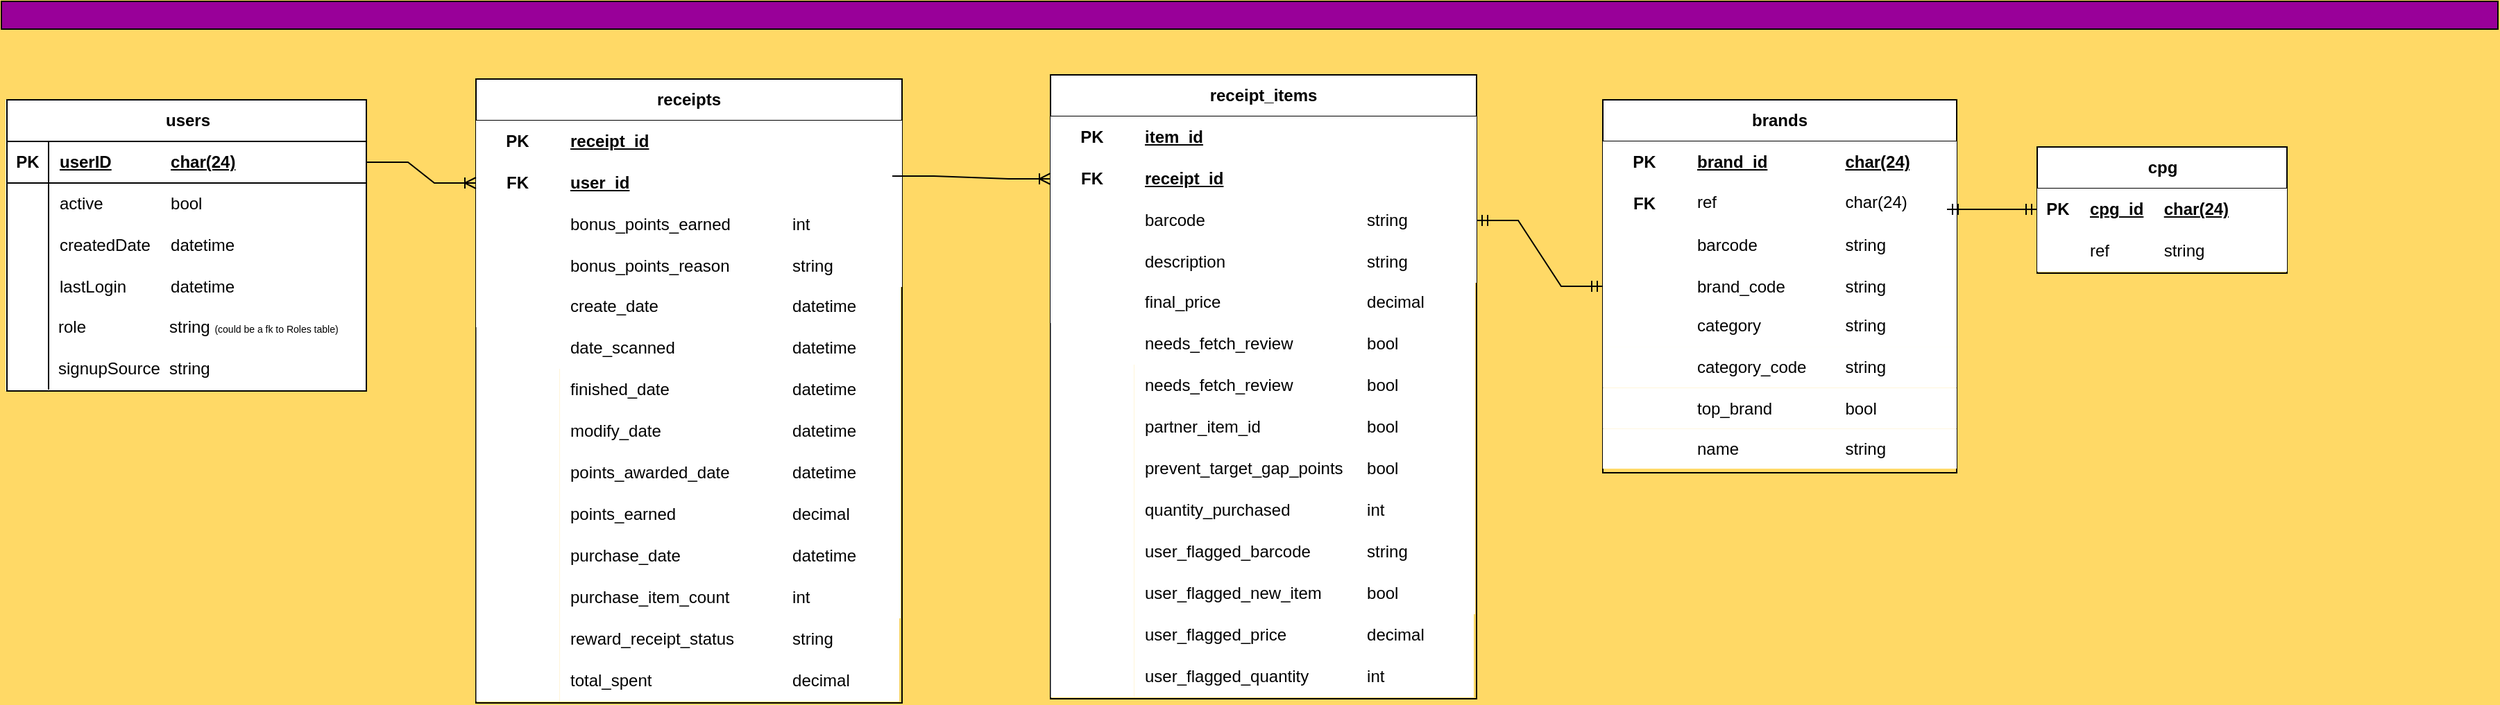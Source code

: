 <mxfile version="25.0.2">
  <diagram name="Page-1" id="ownZ3x-sX1TWKuZHaSBG">
    <mxGraphModel dx="1640" dy="1193" grid="0" gridSize="10" guides="1" tooltips="1" connect="1" arrows="1" fold="1" page="1" pageScale="1" pageWidth="300" pageHeight="200" background="#FFD966" math="0" shadow="0">
      <root>
        <mxCell id="0" />
        <mxCell id="1" parent="0" />
        <mxCell id="zV2Yj9LvBtoQlZ7fJhB_-123" value="" style="group;fillColor=default;" vertex="1" connectable="0" parent="1">
          <mxGeometry x="21" y="-129" width="260" height="210" as="geometry" />
        </mxCell>
        <mxCell id="zV2Yj9LvBtoQlZ7fJhB_-92" value="users" style="shape=table;startSize=30;container=1;collapsible=1;childLayout=tableLayout;fixedRows=1;rowLines=0;fontStyle=1;align=center;resizeLast=1;html=1;" vertex="1" parent="zV2Yj9LvBtoQlZ7fJhB_-123">
          <mxGeometry x="1" width="259" height="210" as="geometry" />
        </mxCell>
        <mxCell id="zV2Yj9LvBtoQlZ7fJhB_-93" value="" style="shape=tableRow;horizontal=0;startSize=0;swimlaneHead=0;swimlaneBody=0;fillColor=none;collapsible=0;dropTarget=0;points=[[0,0.5],[1,0.5]];portConstraint=eastwest;top=0;left=0;right=0;bottom=1;" vertex="1" parent="zV2Yj9LvBtoQlZ7fJhB_-92">
          <mxGeometry y="30" width="259" height="30" as="geometry" />
        </mxCell>
        <mxCell id="zV2Yj9LvBtoQlZ7fJhB_-94" value="PK" style="shape=partialRectangle;connectable=0;fillColor=none;top=0;left=0;bottom=0;right=0;fontStyle=1;overflow=hidden;whiteSpace=wrap;html=1;" vertex="1" parent="zV2Yj9LvBtoQlZ7fJhB_-93">
          <mxGeometry width="30" height="30" as="geometry">
            <mxRectangle width="30" height="30" as="alternateBounds" />
          </mxGeometry>
        </mxCell>
        <mxCell id="zV2Yj9LvBtoQlZ7fJhB_-95" value="userID&lt;span style=&quot;white-space: pre;&quot;&gt;&#x9;&lt;/span&gt;&lt;span style=&quot;white-space: pre;&quot;&gt;&#x9;&lt;/span&gt;char(24)" style="shape=partialRectangle;connectable=0;fillColor=none;top=0;left=0;bottom=0;right=0;align=left;spacingLeft=6;fontStyle=5;overflow=hidden;whiteSpace=wrap;html=1;" vertex="1" parent="zV2Yj9LvBtoQlZ7fJhB_-93">
          <mxGeometry x="30" width="229" height="30" as="geometry">
            <mxRectangle width="229" height="30" as="alternateBounds" />
          </mxGeometry>
        </mxCell>
        <mxCell id="zV2Yj9LvBtoQlZ7fJhB_-96" value="" style="shape=tableRow;horizontal=0;startSize=0;swimlaneHead=0;swimlaneBody=0;fillColor=none;collapsible=0;dropTarget=0;points=[[0,0.5],[1,0.5]];portConstraint=eastwest;top=0;left=0;right=0;bottom=0;" vertex="1" parent="zV2Yj9LvBtoQlZ7fJhB_-92">
          <mxGeometry y="60" width="259" height="30" as="geometry" />
        </mxCell>
        <mxCell id="zV2Yj9LvBtoQlZ7fJhB_-97" value="" style="shape=partialRectangle;connectable=0;fillColor=none;top=0;left=0;bottom=0;right=0;editable=1;overflow=hidden;whiteSpace=wrap;html=1;" vertex="1" parent="zV2Yj9LvBtoQlZ7fJhB_-96">
          <mxGeometry width="30" height="30" as="geometry">
            <mxRectangle width="30" height="30" as="alternateBounds" />
          </mxGeometry>
        </mxCell>
        <mxCell id="zV2Yj9LvBtoQlZ7fJhB_-98" value="active&lt;span style=&quot;white-space: pre;&quot;&gt;&#x9;&lt;/span&gt;&lt;span style=&quot;white-space: pre;&quot;&gt;&#x9;&lt;/span&gt;bool" style="shape=partialRectangle;connectable=0;fillColor=none;top=0;left=0;bottom=0;right=0;align=left;spacingLeft=6;overflow=hidden;whiteSpace=wrap;html=1;" vertex="1" parent="zV2Yj9LvBtoQlZ7fJhB_-96">
          <mxGeometry x="30" width="229" height="30" as="geometry">
            <mxRectangle width="229" height="30" as="alternateBounds" />
          </mxGeometry>
        </mxCell>
        <mxCell id="zV2Yj9LvBtoQlZ7fJhB_-99" value="" style="shape=tableRow;horizontal=0;startSize=0;swimlaneHead=0;swimlaneBody=0;fillColor=none;collapsible=0;dropTarget=0;points=[[0,0.5],[1,0.5]];portConstraint=eastwest;top=0;left=0;right=0;bottom=0;" vertex="1" parent="zV2Yj9LvBtoQlZ7fJhB_-92">
          <mxGeometry y="90" width="259" height="30" as="geometry" />
        </mxCell>
        <mxCell id="zV2Yj9LvBtoQlZ7fJhB_-100" value="" style="shape=partialRectangle;connectable=0;fillColor=none;top=0;left=0;bottom=0;right=0;editable=1;overflow=hidden;whiteSpace=wrap;html=1;" vertex="1" parent="zV2Yj9LvBtoQlZ7fJhB_-99">
          <mxGeometry width="30" height="30" as="geometry">
            <mxRectangle width="30" height="30" as="alternateBounds" />
          </mxGeometry>
        </mxCell>
        <mxCell id="zV2Yj9LvBtoQlZ7fJhB_-101" value="createdDate&lt;span style=&quot;white-space: pre;&quot;&gt;&#x9;&lt;/span&gt;datetime" style="shape=partialRectangle;connectable=0;fillColor=none;top=0;left=0;bottom=0;right=0;align=left;spacingLeft=6;overflow=hidden;whiteSpace=wrap;html=1;" vertex="1" parent="zV2Yj9LvBtoQlZ7fJhB_-99">
          <mxGeometry x="30" width="229" height="30" as="geometry">
            <mxRectangle width="229" height="30" as="alternateBounds" />
          </mxGeometry>
        </mxCell>
        <mxCell id="zV2Yj9LvBtoQlZ7fJhB_-102" value="" style="shape=tableRow;horizontal=0;startSize=0;swimlaneHead=0;swimlaneBody=0;fillColor=none;collapsible=0;dropTarget=0;points=[[0,0.5],[1,0.5]];portConstraint=eastwest;top=0;left=0;right=0;bottom=0;" vertex="1" parent="zV2Yj9LvBtoQlZ7fJhB_-92">
          <mxGeometry y="120" width="259" height="30" as="geometry" />
        </mxCell>
        <mxCell id="zV2Yj9LvBtoQlZ7fJhB_-103" value="" style="shape=partialRectangle;connectable=0;fillColor=none;top=0;left=0;bottom=0;right=0;editable=1;overflow=hidden;whiteSpace=wrap;html=1;" vertex="1" parent="zV2Yj9LvBtoQlZ7fJhB_-102">
          <mxGeometry width="30" height="30" as="geometry">
            <mxRectangle width="30" height="30" as="alternateBounds" />
          </mxGeometry>
        </mxCell>
        <mxCell id="zV2Yj9LvBtoQlZ7fJhB_-104" value="lastLogin&lt;span style=&quot;white-space: pre;&quot;&gt;&#x9;&lt;/span&gt;&lt;span style=&quot;white-space: pre;&quot;&gt;&#x9;&lt;/span&gt;datetime" style="shape=partialRectangle;connectable=0;fillColor=none;top=0;left=0;bottom=0;right=0;align=left;spacingLeft=6;overflow=hidden;whiteSpace=wrap;html=1;" vertex="1" parent="zV2Yj9LvBtoQlZ7fJhB_-102">
          <mxGeometry x="30" width="229" height="30" as="geometry">
            <mxRectangle width="229" height="30" as="alternateBounds" />
          </mxGeometry>
        </mxCell>
        <mxCell id="zV2Yj9LvBtoQlZ7fJhB_-105" value="" style="shape=partialRectangle;connectable=0;fillColor=none;top=0;left=0;bottom=0;right=0;editable=1;overflow=hidden;whiteSpace=wrap;html=1;" vertex="1" parent="zV2Yj9LvBtoQlZ7fJhB_-123">
          <mxGeometry y="149" width="30" height="30" as="geometry">
            <mxRectangle width="30" height="30" as="alternateBounds" />
          </mxGeometry>
        </mxCell>
        <mxCell id="zV2Yj9LvBtoQlZ7fJhB_-106" value="role&lt;span style=&quot;white-space: pre;&quot;&gt;&#x9;&lt;/span&gt;&lt;span style=&quot;white-space: pre;&quot;&gt;&#x9;&lt;/span&gt;&lt;span style=&quot;white-space: pre;&quot;&gt;&#x9;&lt;/span&gt;string &lt;font style=&quot;font-size: 7px;&quot;&gt;(could be a fk to Roles table)&lt;/font&gt;" style="shape=partialRectangle;connectable=0;fillColor=none;top=0;left=0;bottom=0;right=0;align=left;spacingLeft=6;overflow=hidden;whiteSpace=wrap;html=1;" vertex="1" parent="zV2Yj9LvBtoQlZ7fJhB_-123">
          <mxGeometry x="30" y="149" width="220" height="30" as="geometry">
            <mxRectangle width="150" height="30" as="alternateBounds" />
          </mxGeometry>
        </mxCell>
        <mxCell id="zV2Yj9LvBtoQlZ7fJhB_-107" value="" style="shape=partialRectangle;connectable=0;fillColor=none;top=0;left=0;bottom=0;right=0;editable=1;overflow=hidden;whiteSpace=wrap;html=1;" vertex="1" parent="zV2Yj9LvBtoQlZ7fJhB_-123">
          <mxGeometry y="179" width="30" height="30" as="geometry">
            <mxRectangle width="30" height="30" as="alternateBounds" />
          </mxGeometry>
        </mxCell>
        <mxCell id="zV2Yj9LvBtoQlZ7fJhB_-108" value="signupSource&lt;span style=&quot;white-space: pre;&quot;&gt;&#x9;&lt;/span&gt;string" style="shape=partialRectangle;connectable=0;fillColor=none;top=0;left=0;bottom=0;right=0;align=left;spacingLeft=6;overflow=hidden;whiteSpace=wrap;html=1;" vertex="1" parent="zV2Yj9LvBtoQlZ7fJhB_-123">
          <mxGeometry x="30" y="179" width="150" height="30" as="geometry">
            <mxRectangle width="150" height="30" as="alternateBounds" />
          </mxGeometry>
        </mxCell>
        <mxCell id="zV2Yj9LvBtoQlZ7fJhB_-117" value="" style="line;strokeWidth=1;rotatable=0;dashed=0;labelPosition=right;align=left;verticalAlign=middle;spacingTop=0;spacingLeft=6;points=[];portConstraint=eastwest;direction=south;" vertex="1" parent="zV2Yj9LvBtoQlZ7fJhB_-123">
          <mxGeometry x="20" y="134" width="22" height="75" as="geometry" />
        </mxCell>
        <mxCell id="zV2Yj9LvBtoQlZ7fJhB_-125" value="" style="rounded=0;whiteSpace=wrap;html=1;fillColor=#990099;" vertex="1" parent="1">
          <mxGeometry x="18" y="-200" width="1799" height="20" as="geometry" />
        </mxCell>
        <mxCell id="zV2Yj9LvBtoQlZ7fJhB_-197" value="" style="group" vertex="1" connectable="0" parent="1">
          <mxGeometry x="774" y="-147" width="307" height="450" as="geometry" />
        </mxCell>
        <mxCell id="zV2Yj9LvBtoQlZ7fJhB_-21" value="receipt_items" style="shape=table;startSize=30;container=1;collapsible=1;childLayout=tableLayout;fixedRows=1;rowLines=0;fontStyle=1;align=center;resizeLast=1;html=1;whiteSpace=wrap;fillColor=default;" vertex="1" parent="zV2Yj9LvBtoQlZ7fJhB_-197">
          <mxGeometry width="307" height="450" as="geometry" />
        </mxCell>
        <mxCell id="zV2Yj9LvBtoQlZ7fJhB_-22" value="" style="shape=tableRow;horizontal=0;startSize=0;swimlaneHead=0;swimlaneBody=0;fillColor=none;collapsible=0;dropTarget=0;points=[[0,0.5],[1,0.5]];portConstraint=eastwest;top=0;left=0;right=0;bottom=0;html=1;" vertex="1" parent="zV2Yj9LvBtoQlZ7fJhB_-21">
          <mxGeometry y="30" width="307" height="30" as="geometry" />
        </mxCell>
        <mxCell id="zV2Yj9LvBtoQlZ7fJhB_-23" value="PK" style="shape=partialRectangle;connectable=0;fillColor=default;top=0;left=0;bottom=0;right=0;fontStyle=1;overflow=hidden;html=1;whiteSpace=wrap;" vertex="1" parent="zV2Yj9LvBtoQlZ7fJhB_-22">
          <mxGeometry width="60" height="30" as="geometry">
            <mxRectangle width="60" height="30" as="alternateBounds" />
          </mxGeometry>
        </mxCell>
        <mxCell id="zV2Yj9LvBtoQlZ7fJhB_-24" value="item_id" style="shape=partialRectangle;connectable=0;fillColor=default;top=0;left=0;bottom=0;right=0;align=left;spacingLeft=6;fontStyle=5;overflow=hidden;html=1;whiteSpace=wrap;" vertex="1" parent="zV2Yj9LvBtoQlZ7fJhB_-22">
          <mxGeometry x="60" width="247" height="30" as="geometry">
            <mxRectangle width="247" height="30" as="alternateBounds" />
          </mxGeometry>
        </mxCell>
        <mxCell id="zV2Yj9LvBtoQlZ7fJhB_-25" value="" style="shape=tableRow;horizontal=0;startSize=0;swimlaneHead=0;swimlaneBody=0;fillColor=none;collapsible=0;dropTarget=0;points=[[0,0.5],[1,0.5]];portConstraint=eastwest;top=0;left=0;right=0;bottom=1;html=1;" vertex="1" parent="zV2Yj9LvBtoQlZ7fJhB_-21">
          <mxGeometry y="60" width="307" height="30" as="geometry" />
        </mxCell>
        <mxCell id="zV2Yj9LvBtoQlZ7fJhB_-26" value="FK" style="shape=partialRectangle;connectable=0;fillColor=default;top=0;left=0;bottom=0;right=0;fontStyle=1;overflow=hidden;html=1;whiteSpace=wrap;" vertex="1" parent="zV2Yj9LvBtoQlZ7fJhB_-25">
          <mxGeometry width="60" height="30" as="geometry">
            <mxRectangle width="60" height="30" as="alternateBounds" />
          </mxGeometry>
        </mxCell>
        <mxCell id="zV2Yj9LvBtoQlZ7fJhB_-27" value="receipt_id" style="shape=partialRectangle;connectable=0;fillColor=default;top=0;left=0;bottom=0;right=0;align=left;spacingLeft=6;fontStyle=5;overflow=hidden;html=1;whiteSpace=wrap;" vertex="1" parent="zV2Yj9LvBtoQlZ7fJhB_-25">
          <mxGeometry x="60" width="247" height="30" as="geometry">
            <mxRectangle width="247" height="30" as="alternateBounds" />
          </mxGeometry>
        </mxCell>
        <mxCell id="zV2Yj9LvBtoQlZ7fJhB_-28" value="" style="shape=tableRow;horizontal=0;startSize=0;swimlaneHead=0;swimlaneBody=0;fillColor=none;collapsible=0;dropTarget=0;points=[[0,0.5],[1,0.5]];portConstraint=eastwest;top=0;left=0;right=0;bottom=0;html=1;" vertex="1" parent="zV2Yj9LvBtoQlZ7fJhB_-21">
          <mxGeometry y="90" width="307" height="30" as="geometry" />
        </mxCell>
        <mxCell id="zV2Yj9LvBtoQlZ7fJhB_-29" value="" style="shape=partialRectangle;connectable=0;fillColor=default;top=0;left=0;bottom=0;right=0;editable=1;overflow=hidden;html=1;whiteSpace=wrap;" vertex="1" parent="zV2Yj9LvBtoQlZ7fJhB_-28">
          <mxGeometry width="60" height="30" as="geometry">
            <mxRectangle width="60" height="30" as="alternateBounds" />
          </mxGeometry>
        </mxCell>
        <mxCell id="zV2Yj9LvBtoQlZ7fJhB_-30" value="barcode&lt;span style=&quot;white-space: pre;&quot;&gt;&#x9;&lt;span style=&quot;white-space: pre;&quot;&gt;&#x9;&lt;span style=&quot;white-space: pre;&quot;&gt;&#x9;&lt;span style=&quot;white-space: pre;&quot;&gt;&#x9;&lt;span style=&quot;white-space: pre;&quot;&gt;&#x9;&lt;/span&gt;&lt;/span&gt;&lt;/span&gt;&lt;/span&gt;&lt;/span&gt;string" style="shape=partialRectangle;connectable=0;fillColor=default;top=0;left=0;bottom=0;right=0;align=left;spacingLeft=6;overflow=hidden;html=1;whiteSpace=wrap;" vertex="1" parent="zV2Yj9LvBtoQlZ7fJhB_-28">
          <mxGeometry x="60" width="247" height="30" as="geometry">
            <mxRectangle width="247" height="30" as="alternateBounds" />
          </mxGeometry>
        </mxCell>
        <mxCell id="zV2Yj9LvBtoQlZ7fJhB_-31" value="" style="shape=tableRow;horizontal=0;startSize=0;swimlaneHead=0;swimlaneBody=0;fillColor=none;collapsible=0;dropTarget=0;points=[[0,0.5],[1,0.5]];portConstraint=eastwest;top=0;left=0;right=0;bottom=0;html=1;" vertex="1" parent="zV2Yj9LvBtoQlZ7fJhB_-21">
          <mxGeometry y="120" width="307" height="30" as="geometry" />
        </mxCell>
        <mxCell id="zV2Yj9LvBtoQlZ7fJhB_-32" value="" style="shape=partialRectangle;connectable=0;fillColor=default;top=0;left=0;bottom=0;right=0;editable=1;overflow=hidden;html=1;whiteSpace=wrap;" vertex="1" parent="zV2Yj9LvBtoQlZ7fJhB_-31">
          <mxGeometry width="60" height="30" as="geometry">
            <mxRectangle width="60" height="30" as="alternateBounds" />
          </mxGeometry>
        </mxCell>
        <mxCell id="zV2Yj9LvBtoQlZ7fJhB_-33" value="description&lt;span style=&quot;white-space: pre;&quot;&gt;&#x9;&lt;span style=&quot;white-space: pre;&quot;&gt;&#x9;&lt;span style=&quot;white-space: pre;&quot;&gt;&#x9;&lt;span style=&quot;white-space: pre;&quot;&gt;&#x9;&lt;/span&gt;&lt;/span&gt;&lt;/span&gt;&lt;/span&gt;string" style="shape=partialRectangle;connectable=0;fillColor=default;top=0;left=0;bottom=0;right=0;align=left;spacingLeft=6;overflow=hidden;html=1;whiteSpace=wrap;" vertex="1" parent="zV2Yj9LvBtoQlZ7fJhB_-31">
          <mxGeometry x="60" width="247" height="30" as="geometry">
            <mxRectangle width="247" height="30" as="alternateBounds" />
          </mxGeometry>
        </mxCell>
        <mxCell id="zV2Yj9LvBtoQlZ7fJhB_-126" value="" style="shape=partialRectangle;connectable=0;fillColor=default;top=0;left=0;bottom=0;right=0;editable=1;overflow=hidden;html=1;whiteSpace=wrap;" vertex="1" parent="zV2Yj9LvBtoQlZ7fJhB_-197">
          <mxGeometry y="149" width="60" height="30" as="geometry">
            <mxRectangle width="60" height="30" as="alternateBounds" />
          </mxGeometry>
        </mxCell>
        <mxCell id="zV2Yj9LvBtoQlZ7fJhB_-127" value="final_price&lt;span style=&quot;white-space: pre;&quot;&gt;&#x9;&lt;span style=&quot;white-space: pre;&quot;&gt;&#x9;&lt;span style=&quot;white-space: pre;&quot;&gt;&#x9;&lt;span style=&quot;white-space: pre;&quot;&gt;&#x9;&lt;/span&gt;&lt;/span&gt;&lt;/span&gt;&lt;/span&gt;decimal" style="shape=partialRectangle;connectable=0;fillColor=default;top=0;left=0;bottom=0;right=0;align=left;spacingLeft=6;overflow=hidden;html=1;whiteSpace=wrap;" vertex="1" parent="zV2Yj9LvBtoQlZ7fJhB_-197">
          <mxGeometry x="60" y="149" width="246" height="30" as="geometry">
            <mxRectangle width="120" height="30" as="alternateBounds" />
          </mxGeometry>
        </mxCell>
        <mxCell id="zV2Yj9LvBtoQlZ7fJhB_-166" value="" style="shape=partialRectangle;connectable=0;fillColor=default;top=0;left=0;bottom=0;right=0;editable=1;overflow=hidden;html=1;whiteSpace=wrap;" vertex="1" parent="zV2Yj9LvBtoQlZ7fJhB_-197">
          <mxGeometry x="0.24" y="209" width="60" height="30" as="geometry">
            <mxRectangle width="60" height="30" as="alternateBounds" />
          </mxGeometry>
        </mxCell>
        <mxCell id="zV2Yj9LvBtoQlZ7fJhB_-167" value="needs_fetch_review&lt;span style=&quot;white-space: pre;&quot;&gt;&#x9;&lt;/span&gt;&lt;span style=&quot;white-space: pre;&quot;&gt;&#x9;&lt;/span&gt;bool" style="shape=partialRectangle;connectable=0;fillColor=default;top=0;left=0;bottom=0;right=0;align=left;spacingLeft=6;overflow=hidden;html=1;whiteSpace=wrap;" vertex="1" parent="zV2Yj9LvBtoQlZ7fJhB_-197">
          <mxGeometry x="60.24" y="209" width="245.76" height="30" as="geometry">
            <mxRectangle width="157.759" height="30" as="alternateBounds" />
          </mxGeometry>
        </mxCell>
        <mxCell id="zV2Yj9LvBtoQlZ7fJhB_-168" value="" style="shape=partialRectangle;connectable=0;fillColor=default;top=0;left=0;bottom=0;right=0;editable=1;overflow=hidden;html=1;whiteSpace=wrap;" vertex="1" parent="zV2Yj9LvBtoQlZ7fJhB_-197">
          <mxGeometry x="0.24" y="239" width="60" height="30" as="geometry">
            <mxRectangle width="60" height="30" as="alternateBounds" />
          </mxGeometry>
        </mxCell>
        <mxCell id="zV2Yj9LvBtoQlZ7fJhB_-169" value="partner_item_id&lt;span style=&quot;white-space: pre;&quot;&gt;&#x9;&lt;span style=&quot;white-space: pre;&quot;&gt;&#x9;&lt;/span&gt;&lt;span style=&quot;white-space: pre;&quot;&gt;&#x9;&lt;/span&gt;&lt;/span&gt;bool" style="shape=partialRectangle;connectable=0;fillColor=default;top=0;left=0;bottom=0;right=0;align=left;spacingLeft=6;overflow=hidden;html=1;whiteSpace=wrap;" vertex="1" parent="zV2Yj9LvBtoQlZ7fJhB_-197">
          <mxGeometry x="60.24" y="239" width="245.76" height="30" as="geometry">
            <mxRectangle width="157.759" height="30" as="alternateBounds" />
          </mxGeometry>
        </mxCell>
        <mxCell id="zV2Yj9LvBtoQlZ7fJhB_-170" value="" style="shape=partialRectangle;connectable=0;fillColor=default;top=0;left=0;bottom=0;right=0;editable=1;overflow=hidden;html=1;whiteSpace=wrap;" vertex="1" parent="zV2Yj9LvBtoQlZ7fJhB_-197">
          <mxGeometry x="0.24" y="269" width="60" height="30" as="geometry">
            <mxRectangle width="60" height="30" as="alternateBounds" />
          </mxGeometry>
        </mxCell>
        <mxCell id="zV2Yj9LvBtoQlZ7fJhB_-171" value="prevent_target_gap_points&lt;span style=&quot;white-space: pre;&quot;&gt;&#x9;&lt;/span&gt;bool" style="shape=partialRectangle;connectable=0;fillColor=default;top=0;left=0;bottom=0;right=0;align=left;spacingLeft=6;overflow=hidden;html=1;whiteSpace=wrap;" vertex="1" parent="zV2Yj9LvBtoQlZ7fJhB_-197">
          <mxGeometry x="60.24" y="269" width="245.76" height="30" as="geometry">
            <mxRectangle width="157.759" height="30" as="alternateBounds" />
          </mxGeometry>
        </mxCell>
        <mxCell id="zV2Yj9LvBtoQlZ7fJhB_-172" value="" style="shape=partialRectangle;connectable=0;fillColor=default;top=0;left=0;bottom=0;right=0;editable=1;overflow=hidden;html=1;whiteSpace=wrap;" vertex="1" parent="zV2Yj9LvBtoQlZ7fJhB_-197">
          <mxGeometry x="0.24" y="299" width="60" height="30" as="geometry">
            <mxRectangle width="60" height="30" as="alternateBounds" />
          </mxGeometry>
        </mxCell>
        <mxCell id="zV2Yj9LvBtoQlZ7fJhB_-173" value="quantity_purchased&lt;span style=&quot;white-space: pre;&quot;&gt;&#x9;&lt;span style=&quot;white-space: pre;&quot;&gt;&#x9;&lt;/span&gt;&lt;span style=&quot;white-space: pre;&quot;&gt;&#x9;&lt;/span&gt;i&lt;/span&gt;nt" style="shape=partialRectangle;connectable=0;fillColor=default;top=0;left=0;bottom=0;right=0;align=left;spacingLeft=6;overflow=hidden;html=1;whiteSpace=wrap;" vertex="1" parent="zV2Yj9LvBtoQlZ7fJhB_-197">
          <mxGeometry x="60.24" y="299" width="245.76" height="30" as="geometry">
            <mxRectangle width="157.759" height="30" as="alternateBounds" />
          </mxGeometry>
        </mxCell>
        <mxCell id="zV2Yj9LvBtoQlZ7fJhB_-174" value="" style="shape=partialRectangle;connectable=0;fillColor=default;top=0;left=0;bottom=0;right=0;editable=1;overflow=hidden;html=1;whiteSpace=wrap;" vertex="1" parent="zV2Yj9LvBtoQlZ7fJhB_-197">
          <mxGeometry x="0.24" y="329" width="60" height="30" as="geometry">
            <mxRectangle width="60" height="30" as="alternateBounds" />
          </mxGeometry>
        </mxCell>
        <mxCell id="zV2Yj9LvBtoQlZ7fJhB_-175" value="user_flagged_barcode&lt;span style=&quot;white-space: pre;&quot;&gt;&#x9;&lt;span style=&quot;white-space: pre;&quot;&gt;&#x9;&lt;/span&gt;string&lt;/span&gt;" style="shape=partialRectangle;connectable=0;fillColor=default;top=0;left=0;bottom=0;right=0;align=left;spacingLeft=6;overflow=hidden;html=1;whiteSpace=wrap;" vertex="1" parent="zV2Yj9LvBtoQlZ7fJhB_-197">
          <mxGeometry x="60.24" y="329" width="245.76" height="30" as="geometry">
            <mxRectangle width="157.759" height="30" as="alternateBounds" />
          </mxGeometry>
        </mxCell>
        <mxCell id="zV2Yj9LvBtoQlZ7fJhB_-176" value="" style="shape=partialRectangle;connectable=0;fillColor=default;top=0;left=0;bottom=0;right=0;editable=1;overflow=hidden;html=1;whiteSpace=wrap;" vertex="1" parent="zV2Yj9LvBtoQlZ7fJhB_-197">
          <mxGeometry x="0.24" y="359" width="60" height="30" as="geometry">
            <mxRectangle width="60" height="30" as="alternateBounds" />
          </mxGeometry>
        </mxCell>
        <mxCell id="zV2Yj9LvBtoQlZ7fJhB_-177" value="user_flagged_new_item&lt;span style=&quot;white-space: pre;&quot;&gt;&#x9;&lt;/span&gt;&lt;span style=&quot;white-space: pre;&quot;&gt;&#x9;&lt;/span&gt;bool" style="shape=partialRectangle;connectable=0;fillColor=default;top=0;left=0;bottom=0;right=0;align=left;spacingLeft=6;overflow=hidden;html=1;whiteSpace=wrap;" vertex="1" parent="zV2Yj9LvBtoQlZ7fJhB_-197">
          <mxGeometry x="60.24" y="359" width="245.76" height="30" as="geometry">
            <mxRectangle width="157.759" height="30" as="alternateBounds" />
          </mxGeometry>
        </mxCell>
        <mxCell id="zV2Yj9LvBtoQlZ7fJhB_-178" value="" style="shape=partialRectangle;connectable=0;fillColor=default;top=0;left=0;bottom=0;right=0;editable=1;overflow=hidden;html=1;whiteSpace=wrap;" vertex="1" parent="zV2Yj9LvBtoQlZ7fJhB_-197">
          <mxGeometry x="0.24" y="389" width="60" height="30" as="geometry">
            <mxRectangle width="60" height="30" as="alternateBounds" />
          </mxGeometry>
        </mxCell>
        <mxCell id="zV2Yj9LvBtoQlZ7fJhB_-179" value="user_flagged_price&lt;span style=&quot;white-space: pre;&quot;&gt;&#x9;&lt;/span&gt;&lt;span style=&quot;white-space: pre;&quot;&gt;&#x9;&lt;/span&gt;&lt;span style=&quot;white-space: pre;&quot;&gt;&#x9;&lt;/span&gt;decimal" style="shape=partialRectangle;connectable=0;fillColor=default;top=0;left=0;bottom=0;right=0;align=left;spacingLeft=6;overflow=hidden;html=1;whiteSpace=wrap;" vertex="1" parent="zV2Yj9LvBtoQlZ7fJhB_-197">
          <mxGeometry x="60.24" y="389" width="244.76" height="30" as="geometry">
            <mxRectangle width="157.759" height="30" as="alternateBounds" />
          </mxGeometry>
        </mxCell>
        <mxCell id="zV2Yj9LvBtoQlZ7fJhB_-180" value="needs_fetch_review&lt;span style=&quot;white-space: pre;&quot;&gt;&#x9;&lt;/span&gt;&lt;span style=&quot;white-space: pre;&quot;&gt;&#x9;&lt;/span&gt;bool" style="shape=partialRectangle;connectable=0;fillColor=default;top=0;left=0;bottom=0;right=0;align=left;spacingLeft=6;overflow=hidden;html=1;whiteSpace=wrap;" vertex="1" parent="zV2Yj9LvBtoQlZ7fJhB_-197">
          <mxGeometry x="60" y="179" width="246" height="30" as="geometry">
            <mxRectangle width="157.759" height="30" as="alternateBounds" />
          </mxGeometry>
        </mxCell>
        <mxCell id="zV2Yj9LvBtoQlZ7fJhB_-181" value="" style="shape=partialRectangle;connectable=0;fillColor=default;top=0;left=0;bottom=0;right=0;editable=1;overflow=hidden;html=1;whiteSpace=wrap;" vertex="1" parent="zV2Yj9LvBtoQlZ7fJhB_-197">
          <mxGeometry x="0.24" y="179" width="60" height="30" as="geometry">
            <mxRectangle width="60" height="30" as="alternateBounds" />
          </mxGeometry>
        </mxCell>
        <mxCell id="zV2Yj9LvBtoQlZ7fJhB_-182" value="" style="shape=partialRectangle;connectable=0;fillColor=default;top=0;left=0;bottom=0;right=0;editable=1;overflow=hidden;html=1;whiteSpace=wrap;" vertex="1" parent="zV2Yj9LvBtoQlZ7fJhB_-197">
          <mxGeometry x="0.24" y="419" width="60" height="30" as="geometry">
            <mxRectangle width="60" height="30" as="alternateBounds" />
          </mxGeometry>
        </mxCell>
        <mxCell id="zV2Yj9LvBtoQlZ7fJhB_-183" value="user_flagged_quantity&lt;span style=&quot;white-space: pre;&quot;&gt;&#x9;&lt;/span&gt;&lt;span style=&quot;white-space: pre;&quot;&gt;&#x9;&lt;/span&gt;int" style="shape=partialRectangle;connectable=0;fillColor=default;top=0;left=0;bottom=0;right=0;align=left;spacingLeft=6;overflow=hidden;html=1;whiteSpace=wrap;" vertex="1" parent="zV2Yj9LvBtoQlZ7fJhB_-197">
          <mxGeometry x="60.24" y="419" width="244.76" height="30" as="geometry">
            <mxRectangle width="157.759" height="30" as="alternateBounds" />
          </mxGeometry>
        </mxCell>
        <mxCell id="zV2Yj9LvBtoQlZ7fJhB_-198" value="" style="group" vertex="1" connectable="0" parent="1">
          <mxGeometry x="360" y="-144" width="307" height="450" as="geometry" />
        </mxCell>
        <mxCell id="zV2Yj9LvBtoQlZ7fJhB_-199" value="receipts" style="shape=table;startSize=30;container=1;collapsible=1;childLayout=tableLayout;fixedRows=1;rowLines=0;fontStyle=1;align=center;resizeLast=1;html=1;whiteSpace=wrap;fillColor=default;" vertex="1" parent="zV2Yj9LvBtoQlZ7fJhB_-198">
          <mxGeometry width="307" height="450" as="geometry" />
        </mxCell>
        <mxCell id="zV2Yj9LvBtoQlZ7fJhB_-200" value="" style="shape=tableRow;horizontal=0;startSize=0;swimlaneHead=0;swimlaneBody=0;fillColor=none;collapsible=0;dropTarget=0;points=[[0,0.5],[1,0.5]];portConstraint=eastwest;top=0;left=0;right=0;bottom=0;html=1;" vertex="1" parent="zV2Yj9LvBtoQlZ7fJhB_-199">
          <mxGeometry y="30" width="307" height="30" as="geometry" />
        </mxCell>
        <mxCell id="zV2Yj9LvBtoQlZ7fJhB_-201" value="PK" style="shape=partialRectangle;connectable=0;fillColor=default;top=0;left=0;bottom=0;right=0;fontStyle=1;overflow=hidden;html=1;whiteSpace=wrap;" vertex="1" parent="zV2Yj9LvBtoQlZ7fJhB_-200">
          <mxGeometry width="60" height="30" as="geometry">
            <mxRectangle width="60" height="30" as="alternateBounds" />
          </mxGeometry>
        </mxCell>
        <mxCell id="zV2Yj9LvBtoQlZ7fJhB_-202" value="receipt_id" style="shape=partialRectangle;connectable=0;fillColor=default;top=0;left=0;bottom=0;right=0;align=left;spacingLeft=6;fontStyle=5;overflow=hidden;html=1;whiteSpace=wrap;" vertex="1" parent="zV2Yj9LvBtoQlZ7fJhB_-200">
          <mxGeometry x="60" width="247" height="30" as="geometry">
            <mxRectangle width="247" height="30" as="alternateBounds" />
          </mxGeometry>
        </mxCell>
        <mxCell id="zV2Yj9LvBtoQlZ7fJhB_-203" value="" style="shape=tableRow;horizontal=0;startSize=0;swimlaneHead=0;swimlaneBody=0;fillColor=none;collapsible=0;dropTarget=0;points=[[0,0.5],[1,0.5]];portConstraint=eastwest;top=0;left=0;right=0;bottom=1;html=1;" vertex="1" parent="zV2Yj9LvBtoQlZ7fJhB_-199">
          <mxGeometry y="60" width="307" height="30" as="geometry" />
        </mxCell>
        <mxCell id="zV2Yj9LvBtoQlZ7fJhB_-204" value="FK" style="shape=partialRectangle;connectable=0;fillColor=default;top=0;left=0;bottom=0;right=0;fontStyle=1;overflow=hidden;html=1;whiteSpace=wrap;" vertex="1" parent="zV2Yj9LvBtoQlZ7fJhB_-203">
          <mxGeometry width="60" height="30" as="geometry">
            <mxRectangle width="60" height="30" as="alternateBounds" />
          </mxGeometry>
        </mxCell>
        <mxCell id="zV2Yj9LvBtoQlZ7fJhB_-205" value="user_id" style="shape=partialRectangle;connectable=0;fillColor=default;top=0;left=0;bottom=0;right=0;align=left;spacingLeft=6;fontStyle=5;overflow=hidden;html=1;whiteSpace=wrap;" vertex="1" parent="zV2Yj9LvBtoQlZ7fJhB_-203">
          <mxGeometry x="60" width="247" height="30" as="geometry">
            <mxRectangle width="247" height="30" as="alternateBounds" />
          </mxGeometry>
        </mxCell>
        <mxCell id="zV2Yj9LvBtoQlZ7fJhB_-206" value="" style="shape=tableRow;horizontal=0;startSize=0;swimlaneHead=0;swimlaneBody=0;fillColor=none;collapsible=0;dropTarget=0;points=[[0,0.5],[1,0.5]];portConstraint=eastwest;top=0;left=0;right=0;bottom=0;html=1;" vertex="1" parent="zV2Yj9LvBtoQlZ7fJhB_-199">
          <mxGeometry y="90" width="307" height="30" as="geometry" />
        </mxCell>
        <mxCell id="zV2Yj9LvBtoQlZ7fJhB_-207" value="" style="shape=partialRectangle;connectable=0;fillColor=default;top=0;left=0;bottom=0;right=0;editable=1;overflow=hidden;html=1;whiteSpace=wrap;" vertex="1" parent="zV2Yj9LvBtoQlZ7fJhB_-206">
          <mxGeometry width="60" height="30" as="geometry">
            <mxRectangle width="60" height="30" as="alternateBounds" />
          </mxGeometry>
        </mxCell>
        <mxCell id="zV2Yj9LvBtoQlZ7fJhB_-208" value="bonus_points_earned&lt;span style=&quot;white-space: pre;&quot;&gt;&#x9;&lt;/span&gt;&lt;span style=&quot;white-space: pre;&quot;&gt;&#x9;&lt;/span&gt;int" style="shape=partialRectangle;connectable=0;fillColor=default;top=0;left=0;bottom=0;right=0;align=left;spacingLeft=6;overflow=hidden;html=1;whiteSpace=wrap;" vertex="1" parent="zV2Yj9LvBtoQlZ7fJhB_-206">
          <mxGeometry x="60" width="247" height="30" as="geometry">
            <mxRectangle width="247" height="30" as="alternateBounds" />
          </mxGeometry>
        </mxCell>
        <mxCell id="zV2Yj9LvBtoQlZ7fJhB_-209" value="" style="shape=tableRow;horizontal=0;startSize=0;swimlaneHead=0;swimlaneBody=0;fillColor=none;collapsible=0;dropTarget=0;points=[[0,0.5],[1,0.5]];portConstraint=eastwest;top=0;left=0;right=0;bottom=0;html=1;" vertex="1" parent="zV2Yj9LvBtoQlZ7fJhB_-199">
          <mxGeometry y="120" width="307" height="30" as="geometry" />
        </mxCell>
        <mxCell id="zV2Yj9LvBtoQlZ7fJhB_-210" value="" style="shape=partialRectangle;connectable=0;fillColor=default;top=0;left=0;bottom=0;right=0;editable=1;overflow=hidden;html=1;whiteSpace=wrap;" vertex="1" parent="zV2Yj9LvBtoQlZ7fJhB_-209">
          <mxGeometry width="60" height="30" as="geometry">
            <mxRectangle width="60" height="30" as="alternateBounds" />
          </mxGeometry>
        </mxCell>
        <mxCell id="zV2Yj9LvBtoQlZ7fJhB_-211" value="bonus_points_reason&lt;span style=&quot;white-space: pre;&quot;&gt;&#x9;&lt;/span&gt;&lt;span style=&quot;white-space: pre;&quot;&gt;&#x9;&lt;/span&gt;string" style="shape=partialRectangle;connectable=0;fillColor=default;top=0;left=0;bottom=0;right=0;align=left;spacingLeft=6;overflow=hidden;html=1;whiteSpace=wrap;" vertex="1" parent="zV2Yj9LvBtoQlZ7fJhB_-209">
          <mxGeometry x="60" width="247" height="30" as="geometry">
            <mxRectangle width="247" height="30" as="alternateBounds" />
          </mxGeometry>
        </mxCell>
        <mxCell id="zV2Yj9LvBtoQlZ7fJhB_-212" value="" style="shape=partialRectangle;connectable=0;fillColor=default;top=0;left=0;bottom=0;right=0;editable=1;overflow=hidden;html=1;whiteSpace=wrap;" vertex="1" parent="zV2Yj9LvBtoQlZ7fJhB_-198">
          <mxGeometry y="149" width="60" height="30" as="geometry">
            <mxRectangle width="60" height="30" as="alternateBounds" />
          </mxGeometry>
        </mxCell>
        <mxCell id="zV2Yj9LvBtoQlZ7fJhB_-213" value="create_date&lt;span style=&quot;white-space: pre;&quot;&gt;&#x9;&lt;/span&gt;&lt;span style=&quot;white-space: pre;&quot;&gt;&#x9;&lt;/span&gt;&lt;span style=&quot;white-space: pre;&quot;&gt;&#x9;&lt;/span&gt;&lt;span style=&quot;white-space: pre;&quot;&gt;&#x9;&lt;/span&gt;datetime" style="shape=partialRectangle;connectable=0;fillColor=default;top=0;left=0;bottom=0;right=0;align=left;spacingLeft=6;overflow=hidden;html=1;whiteSpace=wrap;" vertex="1" parent="zV2Yj9LvBtoQlZ7fJhB_-198">
          <mxGeometry x="60" y="149" width="246" height="30" as="geometry">
            <mxRectangle width="120" height="30" as="alternateBounds" />
          </mxGeometry>
        </mxCell>
        <mxCell id="zV2Yj9LvBtoQlZ7fJhB_-214" value="" style="shape=partialRectangle;connectable=0;fillColor=default;top=0;left=0;bottom=0;right=0;editable=1;overflow=hidden;html=1;whiteSpace=wrap;" vertex="1" parent="zV2Yj9LvBtoQlZ7fJhB_-198">
          <mxGeometry x="0.24" y="209" width="60" height="30" as="geometry">
            <mxRectangle width="60" height="30" as="alternateBounds" />
          </mxGeometry>
        </mxCell>
        <mxCell id="zV2Yj9LvBtoQlZ7fJhB_-215" value="finished_date&lt;span style=&quot;white-space: pre;&quot;&gt;&#x9;&lt;/span&gt;&lt;span style=&quot;white-space: pre;&quot;&gt;&#x9;&lt;/span&gt;&lt;span style=&quot;white-space: pre;&quot;&gt;&#x9;&lt;/span&gt;&lt;span style=&quot;white-space: pre;&quot;&gt;&#x9;&lt;/span&gt;datetime" style="shape=partialRectangle;connectable=0;fillColor=default;top=0;left=0;bottom=0;right=0;align=left;spacingLeft=6;overflow=hidden;html=1;whiteSpace=wrap;" vertex="1" parent="zV2Yj9LvBtoQlZ7fJhB_-198">
          <mxGeometry x="60.24" y="209" width="245.76" height="30" as="geometry">
            <mxRectangle width="157.759" height="30" as="alternateBounds" />
          </mxGeometry>
        </mxCell>
        <mxCell id="zV2Yj9LvBtoQlZ7fJhB_-216" value="" style="shape=partialRectangle;connectable=0;fillColor=default;top=0;left=0;bottom=0;right=0;editable=1;overflow=hidden;html=1;whiteSpace=wrap;" vertex="1" parent="zV2Yj9LvBtoQlZ7fJhB_-198">
          <mxGeometry x="0.24" y="239" width="60" height="30" as="geometry">
            <mxRectangle width="60" height="30" as="alternateBounds" />
          </mxGeometry>
        </mxCell>
        <mxCell id="zV2Yj9LvBtoQlZ7fJhB_-217" value="modify_date&lt;span style=&quot;white-space: pre;&quot;&gt;&#x9;&lt;/span&gt;&lt;span style=&quot;white-space: pre;&quot;&gt;&#x9;&lt;/span&gt;&lt;span style=&quot;white-space: pre;&quot;&gt;&#x9;&lt;/span&gt;&lt;span style=&quot;white-space: pre;&quot;&gt;&#x9;&lt;/span&gt;datetime" style="shape=partialRectangle;connectable=0;fillColor=default;top=0;left=0;bottom=0;right=0;align=left;spacingLeft=6;overflow=hidden;html=1;whiteSpace=wrap;" vertex="1" parent="zV2Yj9LvBtoQlZ7fJhB_-198">
          <mxGeometry x="60.24" y="239" width="245.76" height="30" as="geometry">
            <mxRectangle width="157.759" height="30" as="alternateBounds" />
          </mxGeometry>
        </mxCell>
        <mxCell id="zV2Yj9LvBtoQlZ7fJhB_-218" value="" style="shape=partialRectangle;connectable=0;fillColor=default;top=0;left=0;bottom=0;right=0;editable=1;overflow=hidden;html=1;whiteSpace=wrap;" vertex="1" parent="zV2Yj9LvBtoQlZ7fJhB_-198">
          <mxGeometry x="0.24" y="269" width="60" height="30" as="geometry">
            <mxRectangle width="60" height="30" as="alternateBounds" />
          </mxGeometry>
        </mxCell>
        <mxCell id="zV2Yj9LvBtoQlZ7fJhB_-219" value="points_awarded_date&lt;span style=&quot;white-space: pre;&quot;&gt;&#x9;&lt;/span&gt;&lt;span style=&quot;white-space: pre;&quot;&gt;&#x9;&lt;/span&gt;datetime" style="shape=partialRectangle;connectable=0;fillColor=default;top=0;left=0;bottom=0;right=0;align=left;spacingLeft=6;overflow=hidden;html=1;whiteSpace=wrap;" vertex="1" parent="zV2Yj9LvBtoQlZ7fJhB_-198">
          <mxGeometry x="60.24" y="269" width="245.76" height="30" as="geometry">
            <mxRectangle width="157.759" height="30" as="alternateBounds" />
          </mxGeometry>
        </mxCell>
        <mxCell id="zV2Yj9LvBtoQlZ7fJhB_-220" value="" style="shape=partialRectangle;connectable=0;fillColor=default;top=0;left=0;bottom=0;right=0;editable=1;overflow=hidden;html=1;whiteSpace=wrap;" vertex="1" parent="zV2Yj9LvBtoQlZ7fJhB_-198">
          <mxGeometry x="0.24" y="299" width="60" height="30" as="geometry">
            <mxRectangle width="60" height="30" as="alternateBounds" />
          </mxGeometry>
        </mxCell>
        <mxCell id="zV2Yj9LvBtoQlZ7fJhB_-221" value="points_earned&lt;span style=&quot;white-space: pre;&quot;&gt;&#x9;&lt;/span&gt;&lt;span style=&quot;white-space: pre;&quot;&gt;&#x9;&lt;/span&gt;&lt;span style=&quot;white-space: pre;&quot;&gt;&#x9;&lt;/span&gt;&lt;span style=&quot;white-space: pre;&quot;&gt;&#x9;&lt;/span&gt;decimal" style="shape=partialRectangle;connectable=0;fillColor=default;top=0;left=0;bottom=0;right=0;align=left;spacingLeft=6;overflow=hidden;html=1;whiteSpace=wrap;" vertex="1" parent="zV2Yj9LvBtoQlZ7fJhB_-198">
          <mxGeometry x="60.24" y="299" width="245.76" height="30" as="geometry">
            <mxRectangle width="157.759" height="30" as="alternateBounds" />
          </mxGeometry>
        </mxCell>
        <mxCell id="zV2Yj9LvBtoQlZ7fJhB_-222" value="" style="shape=partialRectangle;connectable=0;fillColor=default;top=0;left=0;bottom=0;right=0;editable=1;overflow=hidden;html=1;whiteSpace=wrap;" vertex="1" parent="zV2Yj9LvBtoQlZ7fJhB_-198">
          <mxGeometry x="0.24" y="329" width="60" height="30" as="geometry">
            <mxRectangle width="60" height="30" as="alternateBounds" />
          </mxGeometry>
        </mxCell>
        <mxCell id="zV2Yj9LvBtoQlZ7fJhB_-223" value="purchase_date&lt;span style=&quot;white-space: pre;&quot;&gt;&#x9;&lt;/span&gt;&lt;span style=&quot;white-space: pre;&quot;&gt;&#x9;&lt;span style=&quot;white-space: pre;&quot;&gt;&#x9;&lt;/span&gt;datetime&lt;/span&gt;" style="shape=partialRectangle;connectable=0;fillColor=default;top=0;left=0;bottom=0;right=0;align=left;spacingLeft=6;overflow=hidden;html=1;whiteSpace=wrap;" vertex="1" parent="zV2Yj9LvBtoQlZ7fJhB_-198">
          <mxGeometry x="60.24" y="329" width="245.76" height="30" as="geometry">
            <mxRectangle width="157.759" height="30" as="alternateBounds" />
          </mxGeometry>
        </mxCell>
        <mxCell id="zV2Yj9LvBtoQlZ7fJhB_-224" value="" style="shape=partialRectangle;connectable=0;fillColor=default;top=0;left=0;bottom=0;right=0;editable=1;overflow=hidden;html=1;whiteSpace=wrap;" vertex="1" parent="zV2Yj9LvBtoQlZ7fJhB_-198">
          <mxGeometry x="0.24" y="359" width="60" height="30" as="geometry">
            <mxRectangle width="60" height="30" as="alternateBounds" />
          </mxGeometry>
        </mxCell>
        <mxCell id="zV2Yj9LvBtoQlZ7fJhB_-225" value="purchase_item_count&lt;span style=&quot;white-space: pre;&quot;&gt;&#x9;&lt;/span&gt;&lt;span style=&quot;white-space: pre;&quot;&gt;&#x9;&lt;/span&gt;int" style="shape=partialRectangle;connectable=0;fillColor=default;top=0;left=0;bottom=0;right=0;align=left;spacingLeft=6;overflow=hidden;html=1;whiteSpace=wrap;" vertex="1" parent="zV2Yj9LvBtoQlZ7fJhB_-198">
          <mxGeometry x="60.24" y="359" width="245.76" height="30" as="geometry">
            <mxRectangle width="157.759" height="30" as="alternateBounds" />
          </mxGeometry>
        </mxCell>
        <mxCell id="zV2Yj9LvBtoQlZ7fJhB_-226" value="" style="shape=partialRectangle;connectable=0;fillColor=default;top=0;left=0;bottom=0;right=0;editable=1;overflow=hidden;html=1;whiteSpace=wrap;" vertex="1" parent="zV2Yj9LvBtoQlZ7fJhB_-198">
          <mxGeometry x="0.24" y="389" width="60" height="30" as="geometry">
            <mxRectangle width="60" height="30" as="alternateBounds" />
          </mxGeometry>
        </mxCell>
        <mxCell id="zV2Yj9LvBtoQlZ7fJhB_-227" value="reward_receipt_status&lt;span style=&quot;white-space: pre;&quot;&gt;&#x9;&lt;/span&gt;&lt;span style=&quot;white-space: pre;&quot;&gt;&#x9;&lt;/span&gt;string" style="shape=partialRectangle;connectable=0;fillColor=default;top=0;left=0;bottom=0;right=0;align=left;spacingLeft=6;overflow=hidden;html=1;whiteSpace=wrap;" vertex="1" parent="zV2Yj9LvBtoQlZ7fJhB_-198">
          <mxGeometry x="60.24" y="389" width="244.76" height="30" as="geometry">
            <mxRectangle width="157.759" height="30" as="alternateBounds" />
          </mxGeometry>
        </mxCell>
        <mxCell id="zV2Yj9LvBtoQlZ7fJhB_-228" value="date_scanned&lt;span style=&quot;white-space: pre;&quot;&gt;&#x9;&lt;/span&gt;&lt;span style=&quot;white-space: pre;&quot;&gt;&#x9;&lt;/span&gt;&lt;span style=&quot;white-space: pre;&quot;&gt;&#x9;&lt;/span&gt;&lt;span style=&quot;white-space: pre;&quot;&gt;&#x9;&lt;/span&gt;datetime" style="shape=partialRectangle;connectable=0;fillColor=default;top=0;left=0;bottom=0;right=0;align=left;spacingLeft=6;overflow=hidden;html=1;whiteSpace=wrap;" vertex="1" parent="zV2Yj9LvBtoQlZ7fJhB_-198">
          <mxGeometry x="60" y="179" width="246" height="30" as="geometry">
            <mxRectangle width="157.759" height="30" as="alternateBounds" />
          </mxGeometry>
        </mxCell>
        <mxCell id="zV2Yj9LvBtoQlZ7fJhB_-229" value="" style="shape=partialRectangle;connectable=0;fillColor=default;top=0;left=0;bottom=0;right=0;editable=1;overflow=hidden;html=1;whiteSpace=wrap;" vertex="1" parent="zV2Yj9LvBtoQlZ7fJhB_-198">
          <mxGeometry x="0.24" y="179" width="60" height="30" as="geometry">
            <mxRectangle width="60" height="30" as="alternateBounds" />
          </mxGeometry>
        </mxCell>
        <mxCell id="zV2Yj9LvBtoQlZ7fJhB_-230" value="" style="shape=partialRectangle;connectable=0;fillColor=default;top=0;left=0;bottom=0;right=0;editable=1;overflow=hidden;html=1;whiteSpace=wrap;" vertex="1" parent="zV2Yj9LvBtoQlZ7fJhB_-198">
          <mxGeometry x="0.24" y="419" width="60" height="30" as="geometry">
            <mxRectangle width="60" height="30" as="alternateBounds" />
          </mxGeometry>
        </mxCell>
        <mxCell id="zV2Yj9LvBtoQlZ7fJhB_-231" value="total_spent&lt;span style=&quot;white-space: pre;&quot;&gt;&#x9;&lt;/span&gt;&lt;span style=&quot;white-space: pre;&quot;&gt;&#x9;&lt;/span&gt;&lt;span style=&quot;white-space: pre;&quot;&gt;&#x9;&lt;/span&gt;&lt;span style=&quot;white-space: pre;&quot;&gt;&#x9;&lt;/span&gt;decimal" style="shape=partialRectangle;connectable=0;fillColor=default;top=0;left=0;bottom=0;right=0;align=left;spacingLeft=6;overflow=hidden;html=1;whiteSpace=wrap;" vertex="1" parent="zV2Yj9LvBtoQlZ7fJhB_-198">
          <mxGeometry x="60.24" y="419" width="244.76" height="30" as="geometry">
            <mxRectangle width="157.759" height="30" as="alternateBounds" />
          </mxGeometry>
        </mxCell>
        <mxCell id="zV2Yj9LvBtoQlZ7fJhB_-245" value="cpg" style="shape=table;startSize=30;container=1;collapsible=1;childLayout=tableLayout;fixedRows=1;rowLines=0;fontStyle=1;align=center;resizeLast=1;html=1;fillColor=default;" vertex="1" parent="1">
          <mxGeometry x="1485" y="-95" width="180" height="91" as="geometry" />
        </mxCell>
        <mxCell id="zV2Yj9LvBtoQlZ7fJhB_-246" value="" style="shape=tableRow;horizontal=0;startSize=0;swimlaneHead=0;swimlaneBody=0;fillColor=none;collapsible=0;dropTarget=0;points=[[0,0.5],[1,0.5]];portConstraint=eastwest;top=0;left=0;right=0;bottom=1;" vertex="1" parent="zV2Yj9LvBtoQlZ7fJhB_-245">
          <mxGeometry y="30" width="180" height="30" as="geometry" />
        </mxCell>
        <mxCell id="zV2Yj9LvBtoQlZ7fJhB_-247" value="PK" style="shape=partialRectangle;connectable=0;fillColor=default;top=0;left=0;bottom=0;right=0;fontStyle=1;overflow=hidden;whiteSpace=wrap;html=1;" vertex="1" parent="zV2Yj9LvBtoQlZ7fJhB_-246">
          <mxGeometry width="30" height="30" as="geometry">
            <mxRectangle width="30" height="30" as="alternateBounds" />
          </mxGeometry>
        </mxCell>
        <mxCell id="zV2Yj9LvBtoQlZ7fJhB_-248" value="cpg_id&lt;span style=&quot;white-space: pre;&quot;&gt;&#x9;&lt;/span&gt;char(24)" style="shape=partialRectangle;connectable=0;fillColor=default;top=0;left=0;bottom=0;right=0;align=left;spacingLeft=6;fontStyle=5;overflow=hidden;whiteSpace=wrap;html=1;" vertex="1" parent="zV2Yj9LvBtoQlZ7fJhB_-246">
          <mxGeometry x="30" width="150" height="30" as="geometry">
            <mxRectangle width="150" height="30" as="alternateBounds" />
          </mxGeometry>
        </mxCell>
        <mxCell id="zV2Yj9LvBtoQlZ7fJhB_-249" value="" style="shape=tableRow;horizontal=0;startSize=0;swimlaneHead=0;swimlaneBody=0;fillColor=none;collapsible=0;dropTarget=0;points=[[0,0.5],[1,0.5]];portConstraint=eastwest;top=0;left=0;right=0;bottom=0;" vertex="1" parent="zV2Yj9LvBtoQlZ7fJhB_-245">
          <mxGeometry y="60" width="180" height="30" as="geometry" />
        </mxCell>
        <mxCell id="zV2Yj9LvBtoQlZ7fJhB_-250" value="" style="shape=partialRectangle;connectable=0;fillColor=default;top=0;left=0;bottom=0;right=0;editable=1;overflow=hidden;whiteSpace=wrap;html=1;" vertex="1" parent="zV2Yj9LvBtoQlZ7fJhB_-249">
          <mxGeometry width="30" height="30" as="geometry">
            <mxRectangle width="30" height="30" as="alternateBounds" />
          </mxGeometry>
        </mxCell>
        <mxCell id="zV2Yj9LvBtoQlZ7fJhB_-251" value="ref&lt;span style=&quot;white-space: pre;&quot;&gt;&#x9;&lt;/span&gt;&lt;span style=&quot;white-space: pre;&quot;&gt;&#x9;&lt;/span&gt;string" style="shape=partialRectangle;connectable=0;fillColor=default;top=0;left=0;bottom=0;right=0;align=left;spacingLeft=6;overflow=hidden;whiteSpace=wrap;html=1;" vertex="1" parent="zV2Yj9LvBtoQlZ7fJhB_-249">
          <mxGeometry x="30" width="150" height="30" as="geometry">
            <mxRectangle width="150" height="30" as="alternateBounds" />
          </mxGeometry>
        </mxCell>
        <mxCell id="zV2Yj9LvBtoQlZ7fJhB_-263" value="" style="edgeStyle=entityRelationEdgeStyle;fontSize=12;html=1;endArrow=ERoneToMany;rounded=0;exitX=1;exitY=0.5;exitDx=0;exitDy=0;" edge="1" parent="1" source="zV2Yj9LvBtoQlZ7fJhB_-93" target="zV2Yj9LvBtoQlZ7fJhB_-203">
          <mxGeometry width="100" height="100" relative="1" as="geometry">
            <mxPoint x="266" y="118" as="sourcePoint" />
            <mxPoint x="366" y="18" as="targetPoint" />
          </mxGeometry>
        </mxCell>
        <mxCell id="zV2Yj9LvBtoQlZ7fJhB_-264" value="" style="group" vertex="1" connectable="0" parent="1">
          <mxGeometry x="1172" y="-129" width="255" height="269" as="geometry" />
        </mxCell>
        <mxCell id="zV2Yj9LvBtoQlZ7fJhB_-60" value="brands" style="shape=table;startSize=30;container=1;collapsible=1;childLayout=tableLayout;fixedRows=1;rowLines=0;fontStyle=1;align=center;resizeLast=1;html=1;whiteSpace=wrap;fillColor=#FFFFFF;gradientColor=none;" vertex="1" parent="zV2Yj9LvBtoQlZ7fJhB_-264">
          <mxGeometry width="255" height="269" as="geometry" />
        </mxCell>
        <mxCell id="zV2Yj9LvBtoQlZ7fJhB_-61" value="" style="shape=tableRow;horizontal=0;startSize=0;swimlaneHead=0;swimlaneBody=0;fillColor=none;collapsible=0;dropTarget=0;points=[[0,0.5],[1,0.5]];portConstraint=eastwest;top=0;left=0;right=0;bottom=0;html=1;" vertex="1" parent="zV2Yj9LvBtoQlZ7fJhB_-60">
          <mxGeometry y="30" width="255" height="30" as="geometry" />
        </mxCell>
        <mxCell id="zV2Yj9LvBtoQlZ7fJhB_-62" value="PK" style="shape=partialRectangle;connectable=0;fillColor=default;top=0;left=0;bottom=0;right=0;fontStyle=1;overflow=hidden;html=1;whiteSpace=wrap;" vertex="1" parent="zV2Yj9LvBtoQlZ7fJhB_-61">
          <mxGeometry width="60" height="30" as="geometry">
            <mxRectangle width="60" height="30" as="alternateBounds" />
          </mxGeometry>
        </mxCell>
        <mxCell id="zV2Yj9LvBtoQlZ7fJhB_-63" value="brand_id&lt;span style=&quot;white-space: pre;&quot;&gt;&#x9;&lt;span style=&quot;white-space: pre;&quot;&gt;&#x9;&lt;span style=&quot;white-space: pre;&quot;&gt;&#x9;&lt;/span&gt;&lt;/span&gt;&lt;/span&gt;char(24)" style="shape=partialRectangle;connectable=0;fillColor=default;top=0;left=0;bottom=0;right=0;align=left;spacingLeft=6;fontStyle=5;overflow=hidden;html=1;whiteSpace=wrap;" vertex="1" parent="zV2Yj9LvBtoQlZ7fJhB_-61">
          <mxGeometry x="60" width="195" height="30" as="geometry">
            <mxRectangle width="195" height="30" as="alternateBounds" />
          </mxGeometry>
        </mxCell>
        <mxCell id="zV2Yj9LvBtoQlZ7fJhB_-64" value="" style="shape=tableRow;horizontal=0;startSize=0;swimlaneHead=0;swimlaneBody=0;fillColor=none;collapsible=0;dropTarget=0;points=[[0,0.5],[1,0.5]];portConstraint=eastwest;top=0;left=0;right=0;bottom=1;html=1;" vertex="1" parent="zV2Yj9LvBtoQlZ7fJhB_-60">
          <mxGeometry y="60" width="255" height="30" as="geometry" />
        </mxCell>
        <mxCell id="zV2Yj9LvBtoQlZ7fJhB_-65" value="FK" style="shape=partialRectangle;connectable=0;fillColor=default;top=0;left=0;bottom=0;right=0;fontStyle=1;overflow=hidden;html=1;whiteSpace=wrap;" vertex="1" parent="zV2Yj9LvBtoQlZ7fJhB_-64">
          <mxGeometry width="60" height="30" as="geometry">
            <mxRectangle width="60" height="30" as="alternateBounds" />
          </mxGeometry>
        </mxCell>
        <mxCell id="zV2Yj9LvBtoQlZ7fJhB_-66" value="" style="shape=partialRectangle;connectable=0;fillColor=default;top=0;left=0;bottom=0;right=0;align=left;spacingLeft=6;fontStyle=5;overflow=hidden;html=1;whiteSpace=wrap;" vertex="1" parent="zV2Yj9LvBtoQlZ7fJhB_-64">
          <mxGeometry x="60" width="195" height="30" as="geometry">
            <mxRectangle width="195" height="30" as="alternateBounds" />
          </mxGeometry>
        </mxCell>
        <mxCell id="zV2Yj9LvBtoQlZ7fJhB_-67" value="" style="shape=tableRow;horizontal=0;startSize=0;swimlaneHead=0;swimlaneBody=0;fillColor=none;collapsible=0;dropTarget=0;points=[[0,0.5],[1,0.5]];portConstraint=eastwest;top=0;left=0;right=0;bottom=0;html=1;" vertex="1" parent="zV2Yj9LvBtoQlZ7fJhB_-60">
          <mxGeometry y="90" width="255" height="30" as="geometry" />
        </mxCell>
        <mxCell id="zV2Yj9LvBtoQlZ7fJhB_-68" value="" style="shape=partialRectangle;connectable=0;fillColor=default;top=0;left=0;bottom=0;right=0;editable=1;overflow=hidden;html=1;whiteSpace=wrap;" vertex="1" parent="zV2Yj9LvBtoQlZ7fJhB_-67">
          <mxGeometry width="60" height="30" as="geometry">
            <mxRectangle width="60" height="30" as="alternateBounds" />
          </mxGeometry>
        </mxCell>
        <mxCell id="zV2Yj9LvBtoQlZ7fJhB_-69" value="barcode&lt;span style=&quot;white-space: pre;&quot;&gt;&#x9;&lt;/span&gt;&lt;span style=&quot;white-space: pre;&quot;&gt;&#x9;&lt;/span&gt;&lt;span style=&quot;white-space: pre;&quot;&gt;&#x9;&lt;/span&gt;string" style="shape=partialRectangle;connectable=0;fillColor=default;top=0;left=0;bottom=0;right=0;align=left;spacingLeft=6;overflow=hidden;html=1;whiteSpace=wrap;" vertex="1" parent="zV2Yj9LvBtoQlZ7fJhB_-67">
          <mxGeometry x="60" width="195" height="30" as="geometry">
            <mxRectangle width="195" height="30" as="alternateBounds" />
          </mxGeometry>
        </mxCell>
        <mxCell id="zV2Yj9LvBtoQlZ7fJhB_-70" value="" style="shape=tableRow;horizontal=0;startSize=0;swimlaneHead=0;swimlaneBody=0;fillColor=none;collapsible=0;dropTarget=0;points=[[0,0.5],[1,0.5]];portConstraint=eastwest;top=0;left=0;right=0;bottom=0;html=1;" vertex="1" parent="zV2Yj9LvBtoQlZ7fJhB_-60">
          <mxGeometry y="120" width="255" height="30" as="geometry" />
        </mxCell>
        <mxCell id="zV2Yj9LvBtoQlZ7fJhB_-71" value="" style="shape=partialRectangle;connectable=0;fillColor=default;top=0;left=0;bottom=0;right=0;editable=1;overflow=hidden;html=1;whiteSpace=wrap;" vertex="1" parent="zV2Yj9LvBtoQlZ7fJhB_-70">
          <mxGeometry width="60" height="30" as="geometry">
            <mxRectangle width="60" height="30" as="alternateBounds" />
          </mxGeometry>
        </mxCell>
        <mxCell id="zV2Yj9LvBtoQlZ7fJhB_-72" value="brand_code&lt;span style=&quot;white-space: pre;&quot;&gt;&#x9;&lt;span style=&quot;white-space: pre;&quot;&gt;&#x9;&lt;/span&gt;&lt;/span&gt;string" style="shape=partialRectangle;connectable=0;fillColor=default;top=0;left=0;bottom=0;right=0;align=left;spacingLeft=6;overflow=hidden;html=1;whiteSpace=wrap;" vertex="1" parent="zV2Yj9LvBtoQlZ7fJhB_-70">
          <mxGeometry x="60" width="195" height="30" as="geometry">
            <mxRectangle width="195" height="30" as="alternateBounds" />
          </mxGeometry>
        </mxCell>
        <mxCell id="zV2Yj9LvBtoQlZ7fJhB_-232" value="ref&lt;span style=&quot;white-space: pre;&quot;&gt;&#x9;&lt;/span&gt;&lt;span style=&quot;white-space: pre;&quot;&gt;&#x9;&lt;/span&gt;&lt;span style=&quot;white-space: pre;&quot;&gt;&#x9;&lt;span style=&quot;white-space: pre;&quot;&gt;&#x9;&lt;/span&gt;&lt;/span&gt;char(24)" style="shape=partialRectangle;connectable=0;fillColor=default;top=0;left=0;bottom=0;right=0;align=left;spacingLeft=6;overflow=hidden;html=1;whiteSpace=wrap;" vertex="1" parent="zV2Yj9LvBtoQlZ7fJhB_-264">
          <mxGeometry x="60" y="59.338" width="185" height="29.669" as="geometry">
            <mxRectangle width="120" height="30" as="alternateBounds" />
          </mxGeometry>
        </mxCell>
        <mxCell id="zV2Yj9LvBtoQlZ7fJhB_-233" value="" style="shape=partialRectangle;connectable=0;fillColor=default;top=0;left=0;bottom=0;right=0;editable=1;overflow=hidden;html=1;whiteSpace=wrap;" vertex="1" parent="zV2Yj9LvBtoQlZ7fJhB_-264">
          <mxGeometry y="148.346" width="60" height="29.669" as="geometry">
            <mxRectangle width="60" height="30" as="alternateBounds" />
          </mxGeometry>
        </mxCell>
        <mxCell id="zV2Yj9LvBtoQlZ7fJhB_-234" value="category&lt;span style=&quot;white-space: pre;&quot;&gt;&#x9;&lt;/span&gt;&lt;span style=&quot;white-space: pre;&quot;&gt;&#x9;&lt;span style=&quot;white-space: pre;&quot;&gt;&#x9;&lt;/span&gt;&lt;/span&gt;string" style="shape=partialRectangle;connectable=0;fillColor=default;top=0;left=0;bottom=0;right=0;align=left;spacingLeft=6;overflow=hidden;html=1;whiteSpace=wrap;" vertex="1" parent="zV2Yj9LvBtoQlZ7fJhB_-264">
          <mxGeometry x="60" y="148.346" width="195" height="29.669" as="geometry">
            <mxRectangle width="195" height="30" as="alternateBounds" />
          </mxGeometry>
        </mxCell>
        <mxCell id="zV2Yj9LvBtoQlZ7fJhB_-235" value="" style="shape=partialRectangle;connectable=0;fillColor=default;top=0;left=0;bottom=0;right=0;editable=1;overflow=hidden;html=1;whiteSpace=wrap;" vertex="1" parent="zV2Yj9LvBtoQlZ7fJhB_-264">
          <mxGeometry y="178.015" width="60" height="29.669" as="geometry">
            <mxRectangle width="60" height="30" as="alternateBounds" />
          </mxGeometry>
        </mxCell>
        <mxCell id="zV2Yj9LvBtoQlZ7fJhB_-236" value="category_code&lt;span style=&quot;white-space: pre;&quot;&gt;&#x9;&lt;/span&gt;string" style="shape=partialRectangle;connectable=0;fillColor=default;top=0;left=0;bottom=0;right=0;align=left;spacingLeft=6;overflow=hidden;html=1;whiteSpace=wrap;" vertex="1" parent="zV2Yj9LvBtoQlZ7fJhB_-264">
          <mxGeometry x="60" y="178.015" width="195" height="29.669" as="geometry">
            <mxRectangle width="195" height="30" as="alternateBounds" />
          </mxGeometry>
        </mxCell>
        <mxCell id="zV2Yj9LvBtoQlZ7fJhB_-237" value="" style="shape=partialRectangle;connectable=0;fillColor=default;top=0;left=0;bottom=0;right=0;editable=1;overflow=hidden;html=1;whiteSpace=wrap;" vertex="1" parent="zV2Yj9LvBtoQlZ7fJhB_-264">
          <mxGeometry y="207.684" width="60" height="29.669" as="geometry">
            <mxRectangle width="60" height="30" as="alternateBounds" />
          </mxGeometry>
        </mxCell>
        <mxCell id="zV2Yj9LvBtoQlZ7fJhB_-238" value="top_brand&lt;span style=&quot;white-space: pre;&quot;&gt;&#x9;&lt;/span&gt;&lt;span style=&quot;white-space: pre;&quot;&gt;&#x9;&lt;/span&gt;bool" style="shape=partialRectangle;connectable=0;fillColor=default;top=0;left=0;bottom=0;right=0;align=left;spacingLeft=6;overflow=hidden;html=1;whiteSpace=wrap;" vertex="1" parent="zV2Yj9LvBtoQlZ7fJhB_-264">
          <mxGeometry x="60" y="207.684" width="195" height="29.669" as="geometry">
            <mxRectangle width="195" height="30" as="alternateBounds" />
          </mxGeometry>
        </mxCell>
        <mxCell id="zV2Yj9LvBtoQlZ7fJhB_-270" value="" style="shape=partialRectangle;connectable=0;fillColor=default;top=0;left=0;bottom=0;right=0;editable=1;overflow=hidden;html=1;whiteSpace=wrap;" vertex="1" parent="zV2Yj9LvBtoQlZ7fJhB_-264">
          <mxGeometry y="237.353" width="60" height="28.68" as="geometry">
            <mxRectangle width="60" height="30" as="alternateBounds" />
          </mxGeometry>
        </mxCell>
        <mxCell id="zV2Yj9LvBtoQlZ7fJhB_-271" value="name&lt;span style=&quot;white-space: pre;&quot;&gt;&#x9;&lt;/span&gt;&lt;span style=&quot;white-space: pre;&quot;&gt;&#x9;&lt;/span&gt;&lt;span style=&quot;white-space: pre;&quot;&gt;&#x9;&lt;/span&gt;string" style="shape=partialRectangle;connectable=0;fillColor=default;top=0;left=0;bottom=0;right=0;align=left;spacingLeft=6;overflow=hidden;html=1;whiteSpace=wrap;" vertex="1" parent="zV2Yj9LvBtoQlZ7fJhB_-264">
          <mxGeometry x="60" y="237.353" width="195" height="28.68" as="geometry">
            <mxRectangle width="195" height="30" as="alternateBounds" />
          </mxGeometry>
        </mxCell>
        <mxCell id="zV2Yj9LvBtoQlZ7fJhB_-265" value="" style="edgeStyle=entityRelationEdgeStyle;fontSize=12;html=1;endArrow=ERoneToMany;rounded=0;exitX=1;exitY=0.5;exitDx=0;exitDy=0;entryX=0;entryY=0.5;entryDx=0;entryDy=0;" edge="1" parent="1" target="zV2Yj9LvBtoQlZ7fJhB_-25">
          <mxGeometry width="100" height="100" relative="1" as="geometry">
            <mxPoint x="660" y="-74" as="sourcePoint" />
            <mxPoint x="732" y="-34" as="targetPoint" />
            <Array as="points">
              <mxPoint x="924" y="-9" />
            </Array>
          </mxGeometry>
        </mxCell>
        <mxCell id="zV2Yj9LvBtoQlZ7fJhB_-273" value="" style="edgeStyle=entityRelationEdgeStyle;fontSize=12;html=1;endArrow=ERmandOne;startArrow=ERmandOne;rounded=0;exitX=1;exitY=0.5;exitDx=0;exitDy=0;entryX=0;entryY=0.5;entryDx=0;entryDy=0;" edge="1" parent="1" source="zV2Yj9LvBtoQlZ7fJhB_-28" target="zV2Yj9LvBtoQlZ7fJhB_-60">
          <mxGeometry width="100" height="100" relative="1" as="geometry">
            <mxPoint x="1132" y="-22" as="sourcePoint" />
            <mxPoint x="1180" y="129" as="targetPoint" />
          </mxGeometry>
        </mxCell>
        <mxCell id="zV2Yj9LvBtoQlZ7fJhB_-280" value="" style="edgeStyle=entityRelationEdgeStyle;fontSize=12;html=1;endArrow=ERmandOne;startArrow=ERmandOne;rounded=0;exitX=1;exitY=0.5;exitDx=0;exitDy=0;entryX=0;entryY=0.5;entryDx=0;entryDy=0;" edge="1" parent="1" target="zV2Yj9LvBtoQlZ7fJhB_-246">
          <mxGeometry width="100" height="100" relative="1" as="geometry">
            <mxPoint x="1420" y="-50" as="sourcePoint" />
            <mxPoint x="1478" y="103" as="targetPoint" />
            <Array as="points">
              <mxPoint x="1597" y="15" />
            </Array>
          </mxGeometry>
        </mxCell>
      </root>
    </mxGraphModel>
  </diagram>
</mxfile>
